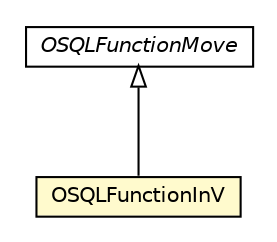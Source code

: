 #!/usr/local/bin/dot
#
# Class diagram 
# Generated by UMLGraph version R5_6-24-gf6e263 (http://www.umlgraph.org/)
#

digraph G {
	edge [fontname="Helvetica",fontsize=10,labelfontname="Helvetica",labelfontsize=10];
	node [fontname="Helvetica",fontsize=10,shape=plaintext];
	nodesep=0.25;
	ranksep=0.5;
	// com.orientechnologies.orient.graph.sql.functions.OSQLFunctionMove
	c3358977 [label=<<table title="com.orientechnologies.orient.graph.sql.functions.OSQLFunctionMove" border="0" cellborder="1" cellspacing="0" cellpadding="2" port="p" href="./OSQLFunctionMove.html">
		<tr><td><table border="0" cellspacing="0" cellpadding="1">
<tr><td align="center" balign="center"><font face="Helvetica-Oblique"> OSQLFunctionMove </font></td></tr>
		</table></td></tr>
		</table>>, URL="./OSQLFunctionMove.html", fontname="Helvetica", fontcolor="black", fontsize=10.0];
	// com.orientechnologies.orient.graph.sql.functions.OSQLFunctionInV
	c3358993 [label=<<table title="com.orientechnologies.orient.graph.sql.functions.OSQLFunctionInV" border="0" cellborder="1" cellspacing="0" cellpadding="2" port="p" bgcolor="lemonChiffon" href="./OSQLFunctionInV.html">
		<tr><td><table border="0" cellspacing="0" cellpadding="1">
<tr><td align="center" balign="center"> OSQLFunctionInV </td></tr>
		</table></td></tr>
		</table>>, URL="./OSQLFunctionInV.html", fontname="Helvetica", fontcolor="black", fontsize=10.0];
	//com.orientechnologies.orient.graph.sql.functions.OSQLFunctionInV extends com.orientechnologies.orient.graph.sql.functions.OSQLFunctionMove
	c3358977:p -> c3358993:p [dir=back,arrowtail=empty];
}

